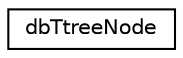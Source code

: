 digraph "Graphical Class Hierarchy"
{
 // INTERACTIVE_SVG=YES
 // LATEX_PDF_SIZE
  edge [fontname="Helvetica",fontsize="10",labelfontname="Helvetica",labelfontsize="10"];
  node [fontname="Helvetica",fontsize="10",shape=record];
  rankdir="LR";
  Node0 [label="dbTtreeNode",height=0.2,width=0.4,color="black", fillcolor="white", style="filled",URL="$classdbTtreeNode.html",tooltip=" "];
}
